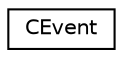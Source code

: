 digraph G
{
  edge [fontname="Helvetica",fontsize="10",labelfontname="Helvetica",labelfontsize="10"];
  node [fontname="Helvetica",fontsize="10",shape=record];
  rankdir="LR";
  Node1 [label="CEvent",height=0.2,width=0.4,color="black", fillcolor="white", style="filled",URL="$class_c_event.html"];
}
